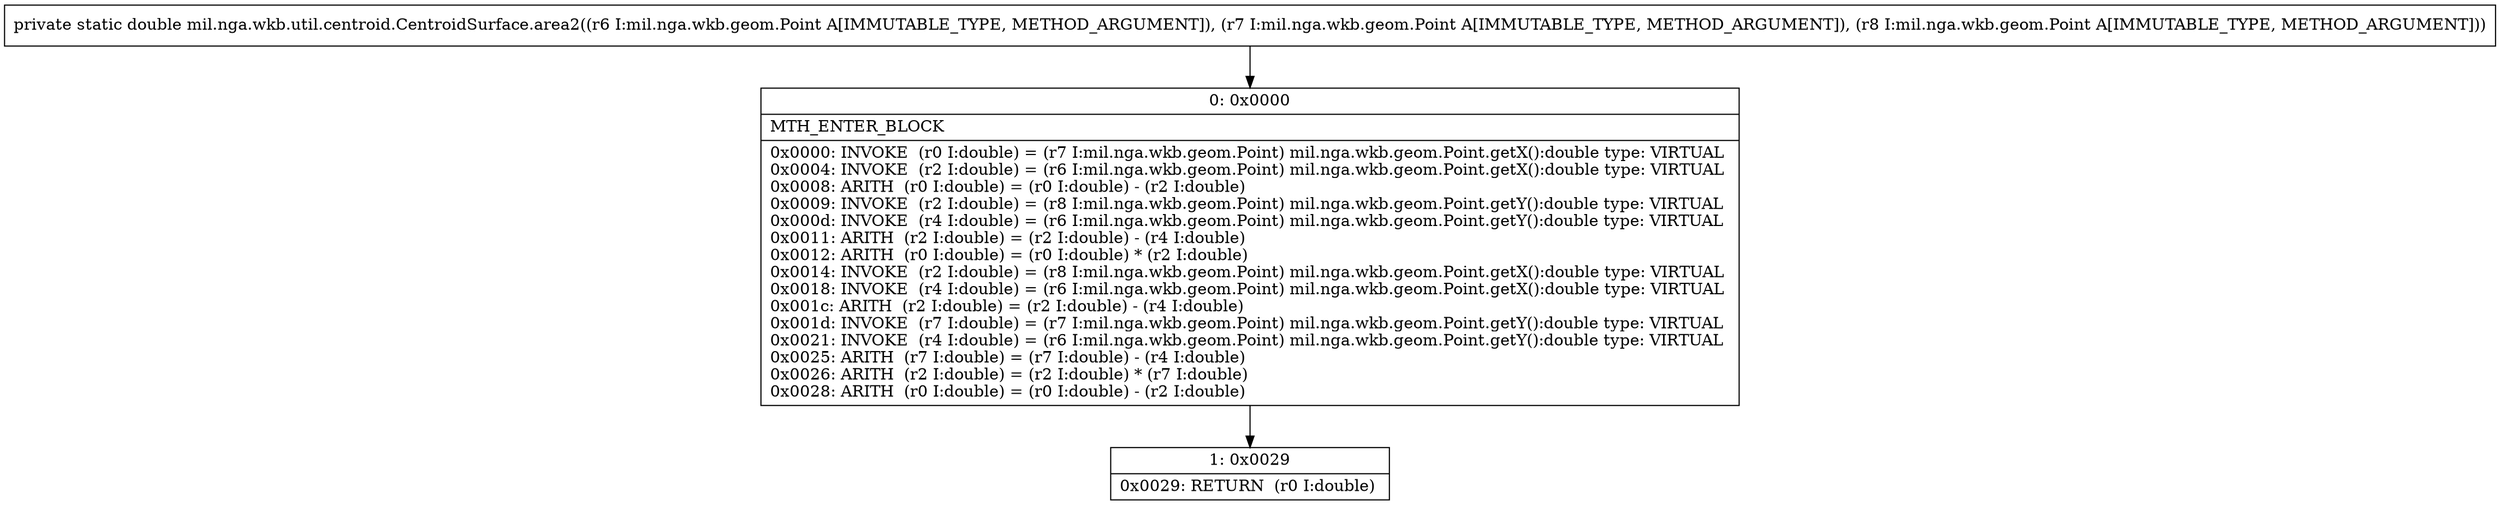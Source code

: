 digraph "CFG formil.nga.wkb.util.centroid.CentroidSurface.area2(Lmil\/nga\/wkb\/geom\/Point;Lmil\/nga\/wkb\/geom\/Point;Lmil\/nga\/wkb\/geom\/Point;)D" {
Node_0 [shape=record,label="{0\:\ 0x0000|MTH_ENTER_BLOCK\l|0x0000: INVOKE  (r0 I:double) = (r7 I:mil.nga.wkb.geom.Point) mil.nga.wkb.geom.Point.getX():double type: VIRTUAL \l0x0004: INVOKE  (r2 I:double) = (r6 I:mil.nga.wkb.geom.Point) mil.nga.wkb.geom.Point.getX():double type: VIRTUAL \l0x0008: ARITH  (r0 I:double) = (r0 I:double) \- (r2 I:double) \l0x0009: INVOKE  (r2 I:double) = (r8 I:mil.nga.wkb.geom.Point) mil.nga.wkb.geom.Point.getY():double type: VIRTUAL \l0x000d: INVOKE  (r4 I:double) = (r6 I:mil.nga.wkb.geom.Point) mil.nga.wkb.geom.Point.getY():double type: VIRTUAL \l0x0011: ARITH  (r2 I:double) = (r2 I:double) \- (r4 I:double) \l0x0012: ARITH  (r0 I:double) = (r0 I:double) * (r2 I:double) \l0x0014: INVOKE  (r2 I:double) = (r8 I:mil.nga.wkb.geom.Point) mil.nga.wkb.geom.Point.getX():double type: VIRTUAL \l0x0018: INVOKE  (r4 I:double) = (r6 I:mil.nga.wkb.geom.Point) mil.nga.wkb.geom.Point.getX():double type: VIRTUAL \l0x001c: ARITH  (r2 I:double) = (r2 I:double) \- (r4 I:double) \l0x001d: INVOKE  (r7 I:double) = (r7 I:mil.nga.wkb.geom.Point) mil.nga.wkb.geom.Point.getY():double type: VIRTUAL \l0x0021: INVOKE  (r4 I:double) = (r6 I:mil.nga.wkb.geom.Point) mil.nga.wkb.geom.Point.getY():double type: VIRTUAL \l0x0025: ARITH  (r7 I:double) = (r7 I:double) \- (r4 I:double) \l0x0026: ARITH  (r2 I:double) = (r2 I:double) * (r7 I:double) \l0x0028: ARITH  (r0 I:double) = (r0 I:double) \- (r2 I:double) \l}"];
Node_1 [shape=record,label="{1\:\ 0x0029|0x0029: RETURN  (r0 I:double) \l}"];
MethodNode[shape=record,label="{private static double mil.nga.wkb.util.centroid.CentroidSurface.area2((r6 I:mil.nga.wkb.geom.Point A[IMMUTABLE_TYPE, METHOD_ARGUMENT]), (r7 I:mil.nga.wkb.geom.Point A[IMMUTABLE_TYPE, METHOD_ARGUMENT]), (r8 I:mil.nga.wkb.geom.Point A[IMMUTABLE_TYPE, METHOD_ARGUMENT])) }"];
MethodNode -> Node_0;
Node_0 -> Node_1;
}

